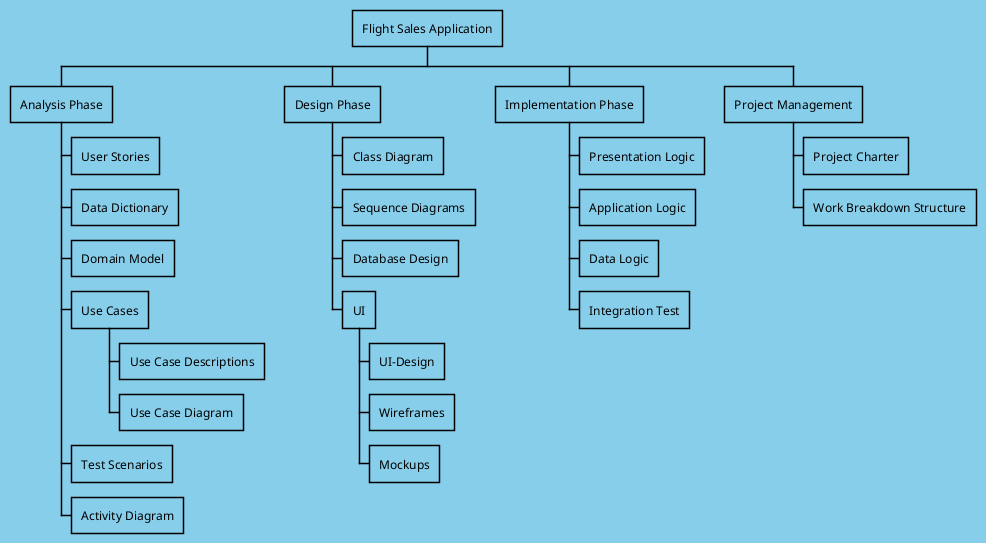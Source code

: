 @startwbs
'skinparam monochrome true
<style>
wbsDiagram {
  Linecolor Black
  BackgroundColor Skyblue
}
</style>
* Flight Sales Application

** Analysis Phase
*** User Stories
*** Data Dictionary
*** Domain Model
*** Use Cases
**** Use Case Descriptions
**** Use Case Diagram
*** Test Scenarios
*** Activity Diagram

** Design Phase
*** Class Diagram
*** Sequence Diagrams
*** Database Design
*** UI
**** UI-Design
**** Wireframes
**** Mockups

** Implementation Phase
*** Presentation Logic
*** Application Logic
*** Data Logic
*** Integration Test

** Project Management
*** Project Charter
*** Work Breakdown Structure


@endwbs